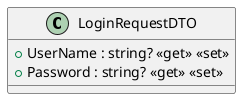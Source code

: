 @startuml
class LoginRequestDTO {
    + UserName : string? <<get>> <<set>>
    + Password : string? <<get>> <<set>>
}
@enduml
